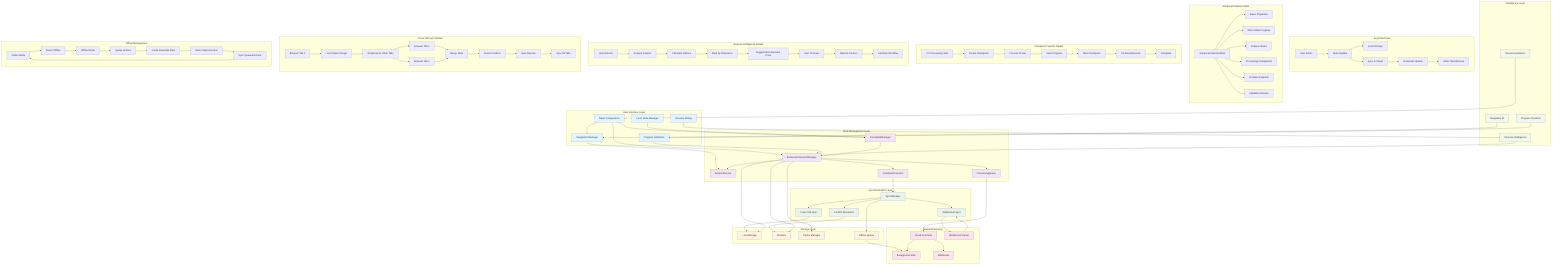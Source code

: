 graph TB
    %% Enhanced Session State Management Architecture
    subgraph "User Interface Layer"
        UI[React Components]
        NAV[Navigation Manager]
        FORM[Form State Manager]
        PROG[Progress Indicators]
        RESUME[Resume Dialog]
    end
    
    subgraph "State Management Layer"
        SM[Enhanced SessionManager]
        SS[SessionService]
        FSM[FormStateManager]
        PQ[ProcessingQueue]
        CP[Checkpoint System]
    end
    
    subgraph "Synchronization Layer"
        SYNC[SyncManager]
        WS[WebSocket Sync]
        CROSS[Cross-Tab Sync]
        CONFLICT[Conflict Resolution]
    end
    
    subgraph "Storage Layer"
        LS[LocalStorage]
        FS[Firestore]
        CACHE[Cache Manager]
        OFFLINE[Offline Queue]
    end
    
    subgraph "Backend Services"
        CF[Cloud Functions]
        WSS[WebSocket Server]
        QUEUE[Background Jobs]
        WEBHOOK[Webhooks]
    end
    
    subgraph "Intelligence Layer"
        RI[Resume Intelligence]
        NAV_AI[Navigation AI]
        PRED[Progress Predictor]
        REC[Recommendations]
    end
    
    %% User Flow Connections
    UI --> SM
    UI --> FSM
    UI --> NAV
    
    NAV --> SS
    FORM --> FSM
    PROG --> SM
    RESUME --> RI
    
    %% State Management Flow
    SM --> SS
    SM --> PQ
    SM --> CP
    FSM --> SM
    
    PQ --> CF
    CP --> SYNC
    
    %% Synchronization Flow
    SYNC --> WS
    SYNC --> CROSS
    SYNC --> CONFLICT
    
    WS --> WSS
    CROSS --> LS
    CONFLICT --> FS
    
    %% Storage Flow
    SM --> LS
    SM --> FS
    SM --> CACHE
    
    SYNC --> OFFLINE
    OFFLINE --> QUEUE
    
    %% Backend Integration
    CF --> QUEUE
    CF --> WEBHOOK
    WSS --> WS
    
    %% Intelligence Integration
    RI --> SM
    NAV_AI --> NAV
    PRED --> PROG
    REC --> UI
    
    %% Data Flow Examples
    subgraph "Key Data Flows"
        DF1[User Action] --> DF2[State Update]
        DF2 --> DF3[Local Storage]
        DF2 --> DF4[Sync to Cloud]
        DF4 --> DF5[Broadcast Update]
        DF5 --> DF6[Other Tabs/Devices]
    end
    
    %% Session State Structure
    subgraph "Enhanced Session State"
        ESS[Enhanced SessionState] --> BASIC[Basic Properties]
        ESS --> MICRO[Micro-State Progress]
        ESS --> FEAT[Feature States]
        ESS --> PROC[Processing Checkpoints]
        ESS --> UI_STATE[UI State Snapshot]
        ESS --> VAL[Validation Results]
    end
    
    %% Processing Checkpoint Flow
    subgraph "Checkpoint System Details"
        STEP1[CV Processing Start] --> CHECK1[Create Checkpoint]
        CHECK1 --> PROC1[Process Chunk]
        PROC1 --> SAVE1[Save Progress]
        SAVE1 --> CHECK2[Next Checkpoint]
        CHECK2 --> PROC2[Continue/Resume]
        PROC2 --> COMPLETE[Complete]
    end
    
    %% Resume Intelligence Flow
    subgraph "Resume Intelligence Details"
        USER_RETURN[User Returns] --> ANALYZE[Analyze Session]
        ANALYZE --> CALCULATE[Calculate Options]
        CALCULATE --> RANK[Rank by Relevance]
        RANK --> SUGGEST[Suggest Best Resume Point]
        SUGGEST --> USER_CHOICE[User Chooses]
        USER_CHOICE --> RESTORE[Restore Context]
        RESTORE --> CONTINUE[Continue Workflow]
    end
    
    %% Cross-Tab Synchronization
    subgraph "Cross-Tab Sync Details"
        TAB1[Browser Tab 1] --> LOCAL_CHANGE[Local State Change]
        LOCAL_CHANGE --> BROADCAST[Broadcast to Other Tabs]
        BROADCAST --> TAB2[Browser Tab 2]
        BROADCAST --> TAB3[Browser Tab 3]
        TAB2 --> MERGE[Merge State]
        TAB3 --> MERGE
        MERGE --> CONFLICT_CHECK[Check Conflicts]
        CONFLICT_CHECK --> RESOLVE[Auto-Resolve]
        RESOLVE --> SYNC_ALL[Sync All Tabs]
    end
    
    %% Offline Capability
    subgraph "Offline Management"
        ONLINE[Online Mode] --> DETECT[Detect Offline]
        DETECT --> OFFLINE_MODE[Offline Mode]
        OFFLINE_MODE --> QUEUE_ACTIONS[Queue Actions]
        QUEUE_ACTIONS --> CACHE_DATA[Cache Essential Data]
        CACHE_DATA --> RECONNECT[Detect Reconnection]
        RECONNECT --> SYNC_QUEUE[Sync Queued Actions]
        SYNC_QUEUE --> ONLINE
    end
    
    %% Styling
    classDef userLayer fill:#e1f5fe
    classDef stateLayer fill:#f3e5f5
    classDef syncLayer fill:#e8f5e8
    classDef storageLayer fill:#fff3e0
    classDef backendLayer fill:#fce4ec
    classDef intelligenceLayer fill:#f1f8e9
    
    class UI,NAV,FORM,PROG,RESUME userLayer
    class SM,SS,FSM,PQ,CP stateLayer
    class SYNC,WS,CROSS,CONFLICT syncLayer
    class LS,FS,CACHE,OFFLINE storageLayer
    class CF,WSS,QUEUE,WEBHOOK backendLayer
    class RI,NAV_AI,PRED,REC intelligenceLayer